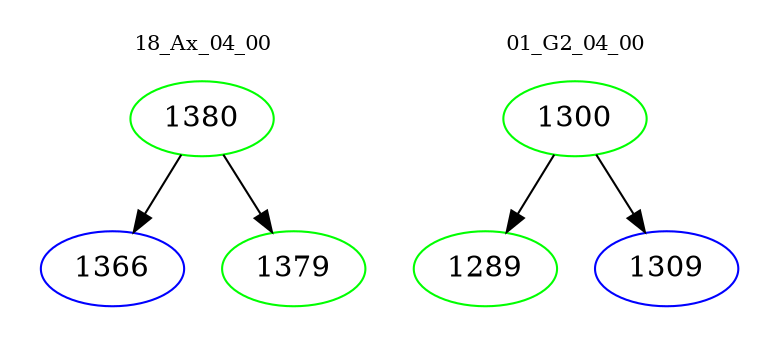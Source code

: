 digraph{
subgraph cluster_0 {
color = white
label = "18_Ax_04_00";
fontsize=10;
T0_1380 [label="1380", color="green"]
T0_1380 -> T0_1366 [color="black"]
T0_1366 [label="1366", color="blue"]
T0_1380 -> T0_1379 [color="black"]
T0_1379 [label="1379", color="green"]
}
subgraph cluster_1 {
color = white
label = "01_G2_04_00";
fontsize=10;
T1_1300 [label="1300", color="green"]
T1_1300 -> T1_1289 [color="black"]
T1_1289 [label="1289", color="green"]
T1_1300 -> T1_1309 [color="black"]
T1_1309 [label="1309", color="blue"]
}
}
